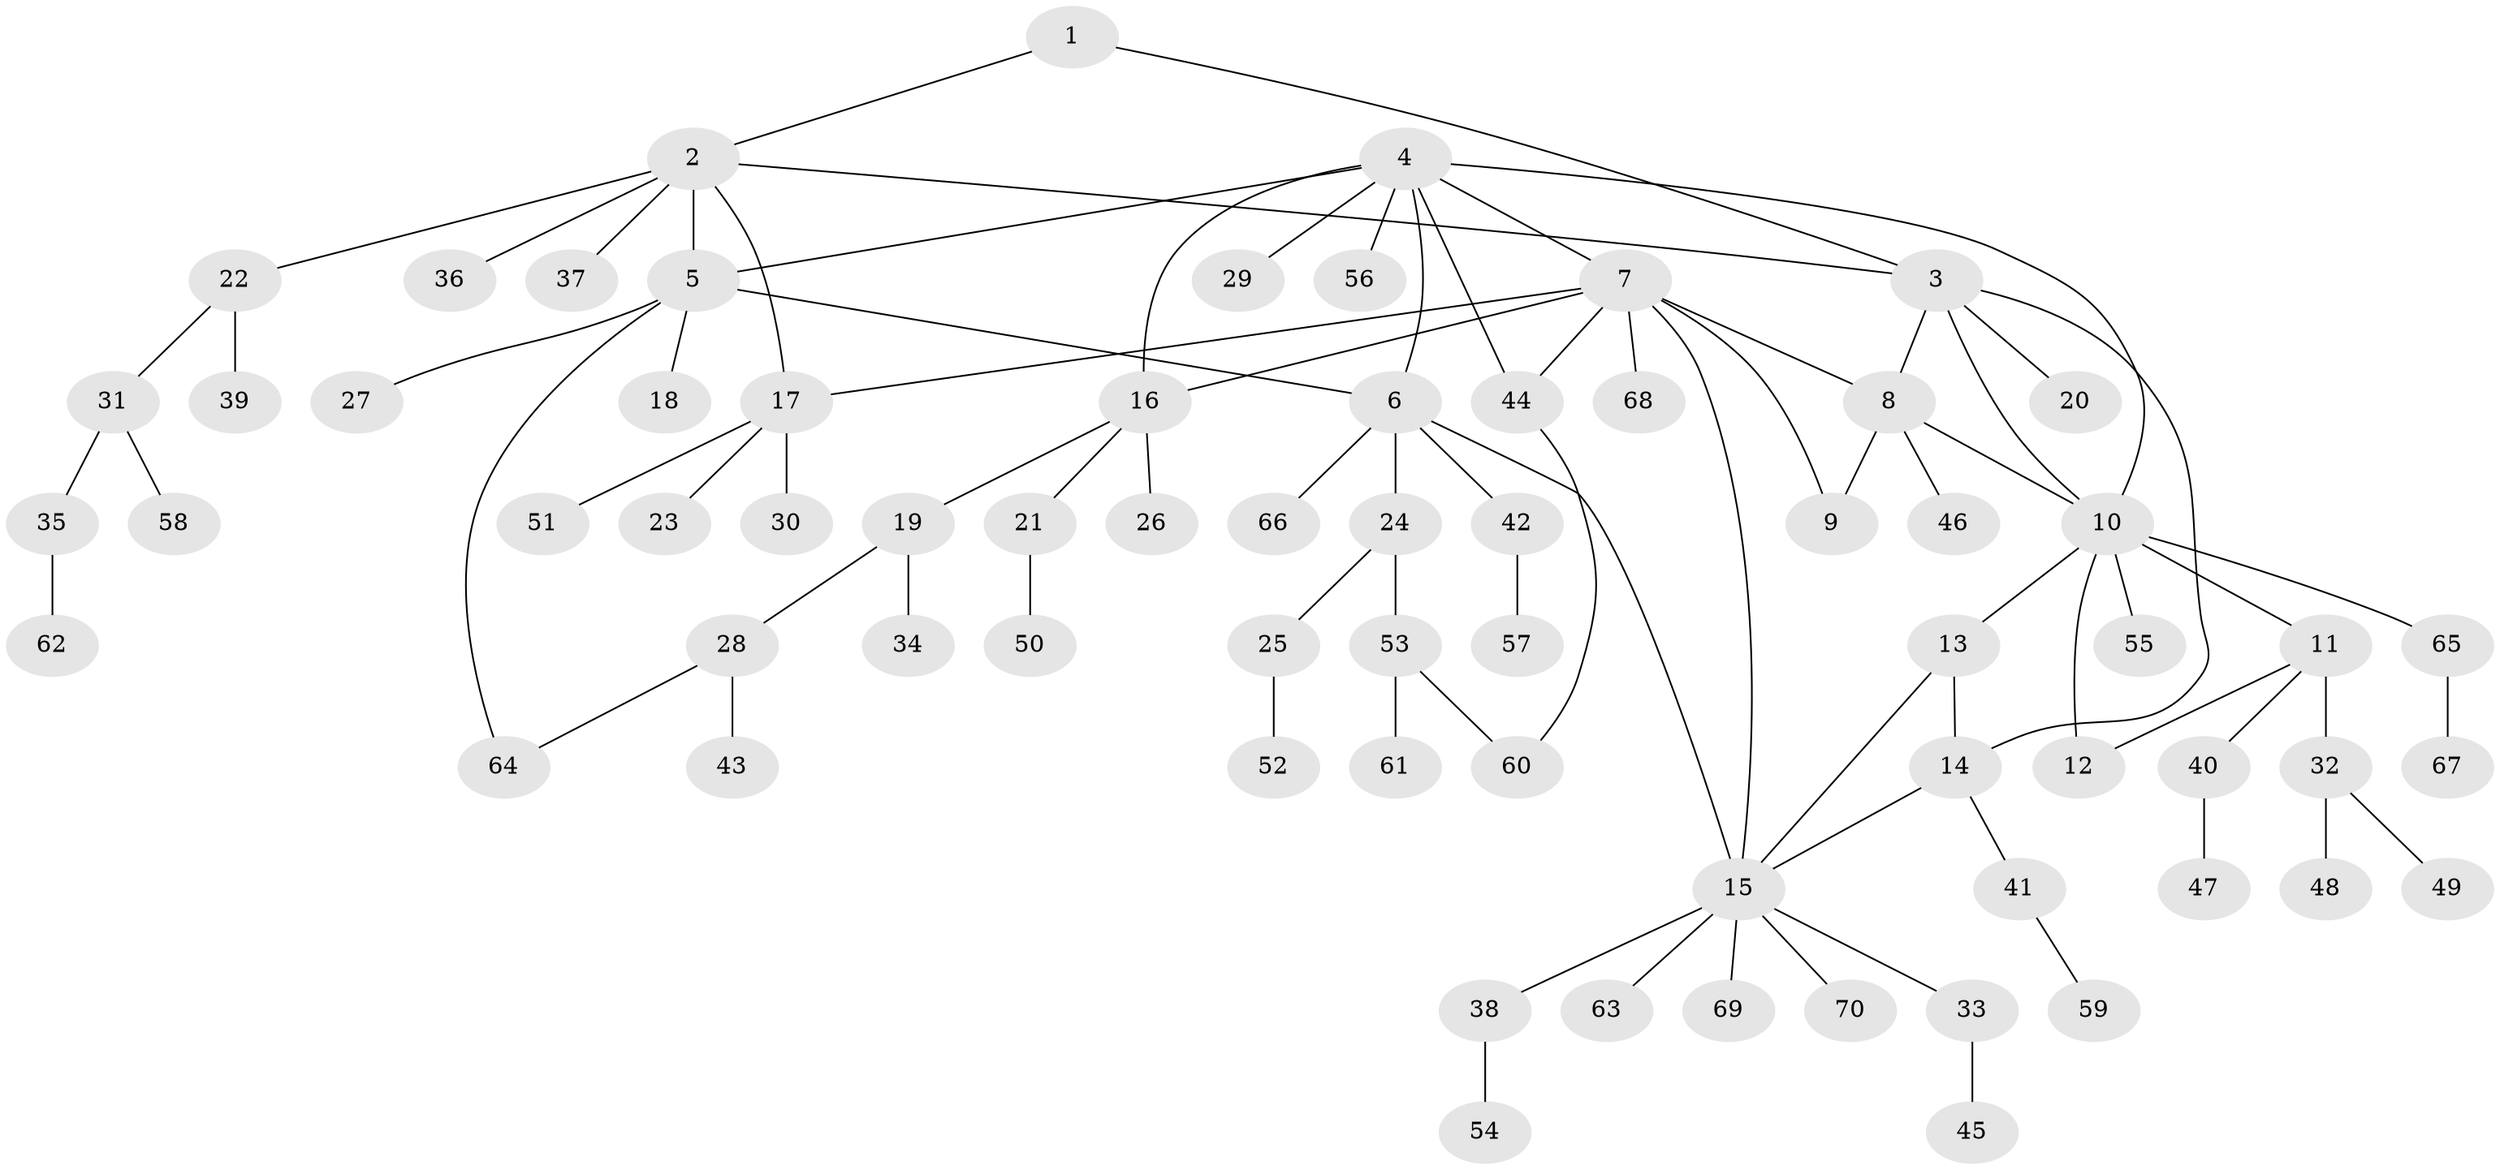 // Generated by graph-tools (version 1.1) at 2025/50/03/09/25 03:50:29]
// undirected, 70 vertices, 85 edges
graph export_dot {
graph [start="1"]
  node [color=gray90,style=filled];
  1;
  2;
  3;
  4;
  5;
  6;
  7;
  8;
  9;
  10;
  11;
  12;
  13;
  14;
  15;
  16;
  17;
  18;
  19;
  20;
  21;
  22;
  23;
  24;
  25;
  26;
  27;
  28;
  29;
  30;
  31;
  32;
  33;
  34;
  35;
  36;
  37;
  38;
  39;
  40;
  41;
  42;
  43;
  44;
  45;
  46;
  47;
  48;
  49;
  50;
  51;
  52;
  53;
  54;
  55;
  56;
  57;
  58;
  59;
  60;
  61;
  62;
  63;
  64;
  65;
  66;
  67;
  68;
  69;
  70;
  1 -- 2;
  1 -- 3;
  2 -- 3;
  2 -- 5;
  2 -- 17;
  2 -- 22;
  2 -- 36;
  2 -- 37;
  3 -- 8;
  3 -- 10;
  3 -- 14;
  3 -- 20;
  4 -- 5;
  4 -- 6;
  4 -- 7;
  4 -- 10;
  4 -- 16;
  4 -- 29;
  4 -- 44;
  4 -- 56;
  5 -- 6;
  5 -- 18;
  5 -- 27;
  5 -- 64;
  6 -- 15;
  6 -- 24;
  6 -- 42;
  6 -- 66;
  7 -- 8;
  7 -- 9;
  7 -- 15;
  7 -- 16;
  7 -- 17;
  7 -- 44;
  7 -- 68;
  8 -- 9;
  8 -- 10;
  8 -- 46;
  10 -- 11;
  10 -- 12;
  10 -- 13;
  10 -- 55;
  10 -- 65;
  11 -- 12;
  11 -- 32;
  11 -- 40;
  13 -- 14;
  13 -- 15;
  14 -- 15;
  14 -- 41;
  15 -- 33;
  15 -- 38;
  15 -- 63;
  15 -- 69;
  15 -- 70;
  16 -- 19;
  16 -- 21;
  16 -- 26;
  17 -- 23;
  17 -- 30;
  17 -- 51;
  19 -- 28;
  19 -- 34;
  21 -- 50;
  22 -- 31;
  22 -- 39;
  24 -- 25;
  24 -- 53;
  25 -- 52;
  28 -- 43;
  28 -- 64;
  31 -- 35;
  31 -- 58;
  32 -- 48;
  32 -- 49;
  33 -- 45;
  35 -- 62;
  38 -- 54;
  40 -- 47;
  41 -- 59;
  42 -- 57;
  44 -- 60;
  53 -- 60;
  53 -- 61;
  65 -- 67;
}
